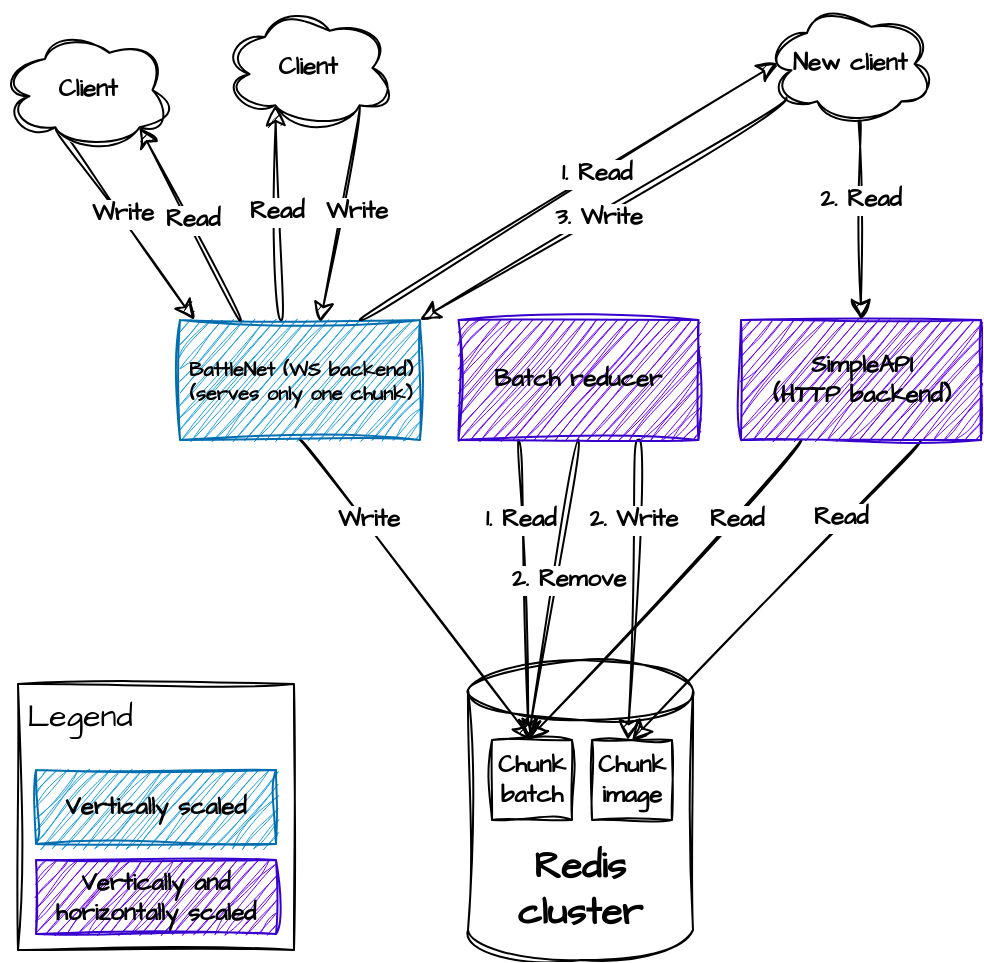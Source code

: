 <mxfile version="24.8.4">
  <diagram id="u57AqEZIpZNnvEgRTM_I" name="Страница — 1">
    <mxGraphModel dx="1003" dy="683" grid="1" gridSize="10" guides="1" tooltips="1" connect="1" arrows="1" fold="1" page="1" pageScale="1" pageWidth="1" pageHeight="1" math="0" shadow="0">
      <root>
        <mxCell id="0" />
        <mxCell id="1" parent="0" />
        <mxCell id="4hBZCaStK4hO_Ke5i-zd-10" style="edgeStyle=none;curved=1;rounded=0;sketch=1;hachureGap=4;jiggle=2;curveFitting=1;orthogonalLoop=1;jettySize=auto;html=1;fontFamily=Architects Daughter;fontSource=https%3A%2F%2Ffonts.googleapis.com%2Fcss%3Ffamily%3DArchitects%2BDaughter;fontSize=12;startSize=8;endSize=8;entryX=0.06;entryY=-0.001;entryDx=0;entryDy=0;exitX=0.31;exitY=0.8;exitDx=0;exitDy=0;exitPerimeter=0;entryPerimeter=0;" edge="1" parent="1" source="4hBZCaStK4hO_Ke5i-zd-84" target="4hBZCaStK4hO_Ke5i-zd-22">
          <mxGeometry relative="1" as="geometry">
            <mxPoint x="-164" y="4.854" as="sourcePoint" />
            <mxPoint x="-11.126" y="24" as="targetPoint" />
          </mxGeometry>
        </mxCell>
        <mxCell id="4hBZCaStK4hO_Ke5i-zd-41" value="Write" style="edgeLabel;html=1;align=center;verticalAlign=middle;resizable=0;points=[];fontSize=12;sketch=1;hachureGap=4;jiggle=2;curveFitting=1;fontFamily=Architects Daughter;fontSource=https%3A%2F%2Ffonts.googleapis.com%2Fcss%3Ffamily%3DArchitects%2BDaughter;fontStyle=1" vertex="1" connectable="0" parent="4hBZCaStK4hO_Ke5i-zd-10">
          <mxGeometry x="0.143" y="1" relative="1" as="geometry">
            <mxPoint x="-8" y="-11" as="offset" />
          </mxGeometry>
        </mxCell>
        <mxCell id="4hBZCaStK4hO_Ke5i-zd-9" style="edgeStyle=none;curved=1;rounded=0;sketch=1;hachureGap=4;jiggle=2;curveFitting=1;orthogonalLoop=1;jettySize=auto;html=1;fontFamily=Architects Daughter;fontSource=https%3A%2F%2Ffonts.googleapis.com%2Fcss%3Ffamily%3DArchitects%2BDaughter;fontSize=12;startSize=8;endSize=8;entryX=0.585;entryY=0.022;entryDx=0;entryDy=0;exitX=0.8;exitY=0.8;exitDx=0;exitDy=0;exitPerimeter=0;entryPerimeter=0;" edge="1" parent="1" source="4hBZCaStK4hO_Ke5i-zd-85" target="4hBZCaStK4hO_Ke5i-zd-22">
          <mxGeometry relative="1" as="geometry">
            <mxPoint x="1.724" y="-5" as="sourcePoint" />
            <mxPoint x="79.635" y="24" as="targetPoint" />
          </mxGeometry>
        </mxCell>
        <mxCell id="4hBZCaStK4hO_Ke5i-zd-43" value="Write" style="edgeLabel;html=1;align=center;verticalAlign=middle;resizable=0;points=[];fontSize=12;sketch=1;hachureGap=4;jiggle=2;curveFitting=1;fontFamily=Architects Daughter;fontSource=https%3A%2F%2Ffonts.googleapis.com%2Fcss%3Ffamily%3DArchitects%2BDaughter;fontStyle=1" vertex="1" connectable="0" parent="4hBZCaStK4hO_Ke5i-zd-9">
          <mxGeometry x="-0.095" y="2" relative="1" as="geometry">
            <mxPoint x="5" y="4" as="offset" />
          </mxGeometry>
        </mxCell>
        <mxCell id="4hBZCaStK4hO_Ke5i-zd-17" value="" style="shape=cylinder3;whiteSpace=wrap;html=1;boundedLbl=1;backgroundOutline=1;size=15;sketch=1;hachureGap=4;jiggle=2;curveFitting=1;fontFamily=Architects Daughter;fontSource=https%3A%2F%2Ffonts.googleapis.com%2Fcss%3Ffamily%3DArchitects%2BDaughter;fontStyle=1" vertex="1" parent="1">
          <mxGeometry x="30" y="240" width="112.5" height="150" as="geometry" />
        </mxCell>
        <mxCell id="4hBZCaStK4hO_Ke5i-zd-18" value="Chunk batch" style="whiteSpace=wrap;html=1;aspect=fixed;sketch=1;hachureGap=4;jiggle=2;curveFitting=1;fontFamily=Architects Daughter;fontSource=https%3A%2F%2Ffonts.googleapis.com%2Fcss%3Ffamily%3DArchitects%2BDaughter;fontStyle=1" vertex="1" parent="1">
          <mxGeometry x="42" y="280" width="40" height="40" as="geometry" />
        </mxCell>
        <mxCell id="4hBZCaStK4hO_Ke5i-zd-21" value="Chunk image" style="whiteSpace=wrap;html=1;aspect=fixed;sketch=1;hachureGap=4;jiggle=2;curveFitting=1;fontFamily=Architects Daughter;fontSource=https%3A%2F%2Ffonts.googleapis.com%2Fcss%3Ffamily%3DArchitects%2BDaughter;fontStyle=1" vertex="1" parent="1">
          <mxGeometry x="92" y="280" width="40" height="40" as="geometry" />
        </mxCell>
        <mxCell id="4hBZCaStK4hO_Ke5i-zd-23" style="edgeStyle=none;curved=1;rounded=0;sketch=1;hachureGap=4;jiggle=2;curveFitting=1;orthogonalLoop=1;jettySize=auto;html=1;exitX=0.5;exitY=1;exitDx=0;exitDy=0;entryX=0.5;entryY=0;entryDx=0;entryDy=0;fontFamily=Architects Daughter;fontSource=https%3A%2F%2Ffonts.googleapis.com%2Fcss%3Ffamily%3DArchitects%2BDaughter;fontSize=12;startSize=8;endSize=8;" edge="1" parent="1" source="4hBZCaStK4hO_Ke5i-zd-22" target="4hBZCaStK4hO_Ke5i-zd-18">
          <mxGeometry relative="1" as="geometry" />
        </mxCell>
        <mxCell id="4hBZCaStK4hO_Ke5i-zd-29" value="Write" style="edgeLabel;html=1;align=center;verticalAlign=middle;resizable=0;points=[];fontSize=12;sketch=1;hachureGap=4;jiggle=2;curveFitting=1;fontFamily=Architects Daughter;fontSource=https%3A%2F%2Ffonts.googleapis.com%2Fcss%3Ffamily%3DArchitects%2BDaughter;fontStyle=1" vertex="1" connectable="0" parent="4hBZCaStK4hO_Ke5i-zd-23">
          <mxGeometry x="-0.216" relative="1" as="geometry">
            <mxPoint x="-12" y="-19" as="offset" />
          </mxGeometry>
        </mxCell>
        <mxCell id="4hBZCaStK4hO_Ke5i-zd-38" style="edgeStyle=none;curved=1;rounded=0;sketch=1;hachureGap=4;jiggle=2;curveFitting=1;orthogonalLoop=1;jettySize=auto;html=1;fontFamily=Architects Daughter;fontSource=https%3A%2F%2Ffonts.googleapis.com%2Fcss%3Ffamily%3DArchitects%2BDaughter;fontSize=12;startSize=8;endSize=8;entryX=0.31;entryY=0.8;entryDx=0;entryDy=0;entryPerimeter=0;exitX=0.418;exitY=-0.001;exitDx=0;exitDy=0;exitPerimeter=0;" edge="1" parent="1" source="4hBZCaStK4hO_Ke5i-zd-22" target="4hBZCaStK4hO_Ke5i-zd-85">
          <mxGeometry relative="1" as="geometry">
            <mxPoint x="-58" y="69" as="sourcePoint" />
            <mxPoint x="-11" y="-45" as="targetPoint" />
          </mxGeometry>
        </mxCell>
        <mxCell id="4hBZCaStK4hO_Ke5i-zd-44" value="Read" style="edgeLabel;html=1;align=center;verticalAlign=middle;resizable=0;points=[];fontSize=12;sketch=1;hachureGap=4;jiggle=2;curveFitting=1;fontFamily=Architects Daughter;fontSource=https%3A%2F%2Ffonts.googleapis.com%2Fcss%3Ffamily%3DArchitects%2BDaughter;fontStyle=1" vertex="1" connectable="0" parent="4hBZCaStK4hO_Ke5i-zd-38">
          <mxGeometry x="0.132" y="3" relative="1" as="geometry">
            <mxPoint x="2" y="7" as="offset" />
          </mxGeometry>
        </mxCell>
        <mxCell id="4hBZCaStK4hO_Ke5i-zd-22" value="&lt;span style=&quot;text-wrap-mode: nowrap; font-size: 10px;&quot;&gt;BattleNet (WS backend)&lt;/span&gt;&lt;div style=&quot;font-size: 10px;&quot;&gt;&lt;span style=&quot;text-wrap-mode: nowrap; font-size: 10px;&quot;&gt;(&lt;/span&gt;&lt;span style=&quot;background-color: initial; text-wrap-mode: nowrap; font-size: 10px;&quot;&gt;serves only one chunk&lt;/span&gt;&lt;span style=&quot;text-wrap-mode: nowrap; background-color: initial; font-size: 10px;&quot;&gt;)&lt;/span&gt;&lt;/div&gt;" style="rounded=0;html=1;sketch=1;hachureGap=4;jiggle=2;curveFitting=1;fontFamily=Architects Daughter;fontSource=https%3A%2F%2Ffonts.googleapis.com%2Fcss%3Ffamily%3DArchitects%2BDaughter;fontSize=10;strokeColor=#006EAF;align=center;verticalAlign=middle;fontColor=#000000;fillColor=#1ba1e2;fontStyle=1" vertex="1" parent="1">
          <mxGeometry x="-114" y="70" width="120" height="60" as="geometry" />
        </mxCell>
        <mxCell id="4hBZCaStK4hO_Ke5i-zd-24" value="Redis cluster" style="text;html=1;align=center;verticalAlign=middle;whiteSpace=wrap;rounded=0;fontSize=19;fontFamily=Architects Daughter;fontSource=https%3A%2F%2Ffonts.googleapis.com%2Fcss%3Ffamily%3DArchitects%2BDaughter;fontStyle=1" vertex="1" parent="1">
          <mxGeometry x="56.25" y="340" width="60" height="30" as="geometry" />
        </mxCell>
        <mxCell id="4hBZCaStK4hO_Ke5i-zd-26" style="edgeStyle=none;curved=1;rounded=0;sketch=1;hachureGap=4;jiggle=2;curveFitting=1;orthogonalLoop=1;jettySize=auto;html=1;exitX=0.25;exitY=1;exitDx=0;exitDy=0;fontFamily=Architects Daughter;fontSource=https%3A%2F%2Ffonts.googleapis.com%2Fcss%3Ffamily%3DArchitects%2BDaughter;fontSize=12;startSize=8;endSize=8;" edge="1" parent="1" source="4hBZCaStK4hO_Ke5i-zd-25">
          <mxGeometry relative="1" as="geometry">
            <mxPoint x="60" y="280" as="targetPoint" />
          </mxGeometry>
        </mxCell>
        <mxCell id="4hBZCaStK4hO_Ke5i-zd-36" value="Read" style="edgeLabel;html=1;align=center;verticalAlign=middle;resizable=0;points=[];fontSize=12;sketch=1;hachureGap=4;jiggle=2;curveFitting=1;fontFamily=Architects Daughter;fontSource=https%3A%2F%2Ffonts.googleapis.com%2Fcss%3Ffamily%3DArchitects%2BDaughter;fontStyle=1" vertex="1" connectable="0" parent="4hBZCaStK4hO_Ke5i-zd-26">
          <mxGeometry x="-0.179" y="5" relative="1" as="geometry">
            <mxPoint x="20" y="-25" as="offset" />
          </mxGeometry>
        </mxCell>
        <mxCell id="4hBZCaStK4hO_Ke5i-zd-27" style="edgeStyle=none;curved=1;rounded=0;sketch=1;hachureGap=4;jiggle=2;curveFitting=1;orthogonalLoop=1;jettySize=auto;html=1;exitX=0.75;exitY=1;exitDx=0;exitDy=0;entryX=0.5;entryY=0;entryDx=0;entryDy=0;fontFamily=Architects Daughter;fontSource=https%3A%2F%2Ffonts.googleapis.com%2Fcss%3Ffamily%3DArchitects%2BDaughter;fontSize=12;startSize=8;endSize=8;" edge="1" parent="1" source="4hBZCaStK4hO_Ke5i-zd-25" target="4hBZCaStK4hO_Ke5i-zd-21">
          <mxGeometry relative="1" as="geometry" />
        </mxCell>
        <mxCell id="4hBZCaStK4hO_Ke5i-zd-33" value="Read" style="edgeLabel;html=1;align=center;verticalAlign=middle;resizable=0;points=[];fontSize=12;sketch=1;hachureGap=4;jiggle=2;curveFitting=1;fontFamily=Architects Daughter;fontSource=https%3A%2F%2Ffonts.googleapis.com%2Fcss%3Ffamily%3DArchitects%2BDaughter;fontStyle=1" vertex="1" connectable="0" parent="4hBZCaStK4hO_Ke5i-zd-27">
          <mxGeometry x="-0.024" y="1" relative="1" as="geometry">
            <mxPoint x="29" y="-35" as="offset" />
          </mxGeometry>
        </mxCell>
        <mxCell id="4hBZCaStK4hO_Ke5i-zd-25" value="&lt;div&gt;&lt;span style=&quot;text-wrap-mode: nowrap; background-color: initial;&quot;&gt;SimpleAPI&lt;/span&gt;&lt;/div&gt;&lt;div&gt;&lt;span style=&quot;text-wrap-mode: nowrap; background-color: initial;&quot;&gt;(HTTP backend)&lt;/span&gt;&lt;/div&gt;" style="rounded=0;html=1;sketch=1;hachureGap=4;jiggle=2;curveFitting=1;fontFamily=Architects Daughter;fontSource=https%3A%2F%2Ffonts.googleapis.com%2Fcss%3Ffamily%3DArchitects%2BDaughter;whiteSpace=wrap;fontSize=12;strokeColor=#3700CC;align=center;verticalAlign=middle;fontColor=#000000;fillColor=#6a00ff;fontStyle=1" vertex="1" parent="1">
          <mxGeometry x="166.5" y="70" width="120" height="60" as="geometry" />
        </mxCell>
        <mxCell id="4hBZCaStK4hO_Ke5i-zd-37" style="edgeStyle=none;curved=1;rounded=0;sketch=1;hachureGap=4;jiggle=2;curveFitting=1;orthogonalLoop=1;jettySize=auto;html=1;exitX=0.25;exitY=0;exitDx=0;exitDy=0;entryX=0.8;entryY=0.8;entryDx=0;entryDy=0;entryPerimeter=0;fontFamily=Architects Daughter;fontSource=https%3A%2F%2Ffonts.googleapis.com%2Fcss%3Ffamily%3DArchitects%2BDaughter;fontSize=12;startSize=8;endSize=8;" edge="1" parent="1" source="4hBZCaStK4hO_Ke5i-zd-22" target="4hBZCaStK4hO_Ke5i-zd-84">
          <mxGeometry relative="1" as="geometry">
            <mxPoint x="-164" y="-20" as="targetPoint" />
          </mxGeometry>
        </mxCell>
        <mxCell id="4hBZCaStK4hO_Ke5i-zd-42" value="Read" style="edgeLabel;html=1;align=center;verticalAlign=middle;resizable=0;points=[];fontSize=12;sketch=1;hachureGap=4;jiggle=2;curveFitting=1;fontFamily=Architects Daughter;fontSource=https%3A%2F%2Ffonts.googleapis.com%2Fcss%3Ffamily%3DArchitects%2BDaughter;fontStyle=1" vertex="1" connectable="0" parent="4hBZCaStK4hO_Ke5i-zd-37">
          <mxGeometry x="0.02" y="-1" relative="1" as="geometry">
            <mxPoint y="-1" as="offset" />
          </mxGeometry>
        </mxCell>
        <mxCell id="4hBZCaStK4hO_Ke5i-zd-54" value="1. Read" style="edgeStyle=none;curved=1;rounded=0;sketch=1;hachureGap=4;jiggle=2;curveFitting=1;orthogonalLoop=1;jettySize=auto;html=1;exitX=0.25;exitY=1;exitDx=0;exitDy=0;fontFamily=Architects Daughter;fontSource=https%3A%2F%2Ffonts.googleapis.com%2Fcss%3Ffamily%3DArchitects%2BDaughter;fontSize=12;startSize=8;endSize=8;fontStyle=1" edge="1" parent="1" source="4hBZCaStK4hO_Ke5i-zd-49">
          <mxGeometry x="-0.467" y="-1" relative="1" as="geometry">
            <mxPoint x="60.333" y="280" as="targetPoint" />
            <mxPoint as="offset" />
          </mxGeometry>
        </mxCell>
        <mxCell id="4hBZCaStK4hO_Ke5i-zd-55" value="&amp;nbsp;2. Write" style="edgeStyle=none;curved=1;rounded=0;sketch=1;hachureGap=4;jiggle=2;curveFitting=1;orthogonalLoop=1;jettySize=auto;html=1;exitX=0.75;exitY=1;exitDx=0;exitDy=0;fontFamily=Architects Daughter;fontSource=https%3A%2F%2Ffonts.googleapis.com%2Fcss%3Ffamily%3DArchitects%2BDaughter;fontSize=12;startSize=8;endSize=8;fontStyle=1" edge="1" parent="1" source="4hBZCaStK4hO_Ke5i-zd-49">
          <mxGeometry x="-0.465" y="-4" relative="1" as="geometry">
            <mxPoint x="110" y="280" as="targetPoint" />
            <mxPoint as="offset" />
          </mxGeometry>
        </mxCell>
        <mxCell id="4hBZCaStK4hO_Ke5i-zd-108" value="2. Remove" style="edgeStyle=none;curved=1;rounded=0;sketch=1;hachureGap=4;jiggle=2;curveFitting=1;orthogonalLoop=1;jettySize=auto;html=1;exitX=0.5;exitY=1;exitDx=0;exitDy=0;fontFamily=Architects Daughter;fontSource=https%3A%2F%2Ffonts.googleapis.com%2Fcss%3Ffamily%3DArchitects%2BDaughter;fontSize=12;startSize=8;endSize=8;fontStyle=1" edge="1" parent="1" source="4hBZCaStK4hO_Ke5i-zd-49">
          <mxGeometry x="-0.081" y="6" relative="1" as="geometry">
            <mxPoint x="60" y="280" as="targetPoint" />
            <mxPoint as="offset" />
          </mxGeometry>
        </mxCell>
        <mxCell id="4hBZCaStK4hO_Ke5i-zd-49" value="&lt;font style=&quot;font-size: 12px;&quot; color=&quot;#000000&quot;&gt;Batch reducer&lt;/font&gt;" style="rounded=0;whiteSpace=wrap;html=1;sketch=1;hachureGap=4;jiggle=2;curveFitting=1;fontFamily=Architects Daughter;fontSource=https%3A%2F%2Ffonts.googleapis.com%2Fcss%3Ffamily%3DArchitects%2BDaughter;fillColor=#6a00ff;strokeColor=#3700CC;align=center;verticalAlign=middle;fontSize=12;fontColor=#000000;fontStyle=1;" vertex="1" parent="1">
          <mxGeometry x="25.25" y="70" width="120" height="60" as="geometry" />
        </mxCell>
        <mxCell id="4hBZCaStK4hO_Ke5i-zd-84" value="Client" style="ellipse;shape=cloud;whiteSpace=wrap;html=1;sketch=1;hachureGap=4;jiggle=2;curveFitting=1;fontFamily=Architects Daughter;fontSource=https%3A%2F%2Ffonts.googleapis.com%2Fcss%3Ffamily%3DArchitects%2BDaughter;fontStyle=1" vertex="1" parent="1">
          <mxGeometry x="-203" y="-76" width="86" height="62" as="geometry" />
        </mxCell>
        <mxCell id="4hBZCaStK4hO_Ke5i-zd-85" value="Client" style="ellipse;shape=cloud;whiteSpace=wrap;html=1;sketch=1;hachureGap=4;jiggle=2;curveFitting=1;fontFamily=Architects Daughter;fontSource=https%3A%2F%2Ffonts.googleapis.com%2Fcss%3Ffamily%3DArchitects%2BDaughter;fontStyle=1" vertex="1" parent="1">
          <mxGeometry x="-93" y="-87" width="86" height="62" as="geometry" />
        </mxCell>
        <mxCell id="4hBZCaStK4hO_Ke5i-zd-87" value="2. Read" style="edgeStyle=none;curved=1;rounded=0;sketch=1;hachureGap=4;jiggle=2;curveFitting=1;orthogonalLoop=1;jettySize=auto;html=1;exitX=0.55;exitY=0.95;exitDx=0;exitDy=0;exitPerimeter=0;entryX=0.5;entryY=0;entryDx=0;entryDy=0;fontFamily=Architects Daughter;fontSource=https%3A%2F%2Ffonts.googleapis.com%2Fcss%3Ffamily%3DArchitects%2BDaughter;fontSize=12;startSize=8;endSize=8;fontStyle=1" edge="1" parent="1" source="4hBZCaStK4hO_Ke5i-zd-89" target="4hBZCaStK4hO_Ke5i-zd-25">
          <mxGeometry x="-0.199" relative="1" as="geometry">
            <mxPoint x="225.7" y="-16.55" as="sourcePoint" />
            <mxPoint as="offset" />
          </mxGeometry>
        </mxCell>
        <mxCell id="4hBZCaStK4hO_Ke5i-zd-89" value="New client" style="ellipse;shape=cloud;whiteSpace=wrap;html=1;sketch=1;hachureGap=4;jiggle=2;curveFitting=1;fontFamily=Architects Daughter;fontSource=https%3A%2F%2Ffonts.googleapis.com%2Fcss%3Ffamily%3DArchitects%2BDaughter;fontStyle=1" vertex="1" parent="1">
          <mxGeometry x="178" y="-89" width="86" height="62" as="geometry" />
        </mxCell>
        <mxCell id="4hBZCaStK4hO_Ke5i-zd-90" value="" style="group" vertex="1" connectable="0" parent="1">
          <mxGeometry x="-195" y="252" width="138" height="133" as="geometry" />
        </mxCell>
        <mxCell id="4hBZCaStK4hO_Ke5i-zd-70" value="" style="rounded=0;whiteSpace=wrap;html=1;sketch=1;hachureGap=4;jiggle=2;curveFitting=1;fontFamily=Architects Daughter;fontSource=https%3A%2F%2Ffonts.googleapis.com%2Fcss%3Ffamily%3DArchitects%2BDaughter;fillColor=none;" vertex="1" parent="4hBZCaStK4hO_Ke5i-zd-90">
          <mxGeometry width="138" height="133" as="geometry" />
        </mxCell>
        <mxCell id="4hBZCaStK4hO_Ke5i-zd-77" value="Legend" style="text;html=1;align=center;verticalAlign=middle;whiteSpace=wrap;rounded=0;fontSize=16;fontFamily=Architects Daughter;fontSource=https%3A%2F%2Ffonts.googleapis.com%2Fcss%3Ffamily%3DArchitects%2BDaughter;" vertex="1" parent="4hBZCaStK4hO_Ke5i-zd-90">
          <mxGeometry x="1" y="1" width="60" height="30" as="geometry" />
        </mxCell>
        <mxCell id="4hBZCaStK4hO_Ke5i-zd-72" value="&lt;span style=&quot;color: rgb(0, 0, 0); text-align: left;&quot;&gt;Vertically scaled&lt;/span&gt;" style="rounded=0;whiteSpace=wrap;html=1;sketch=1;hachureGap=4;jiggle=2;curveFitting=1;fontFamily=Architects Daughter;fontSource=https%3A%2F%2Ffonts.googleapis.com%2Fcss%3Ffamily%3DArchitects%2BDaughter;fillColor=#1ba1e2;strokeColor=#006EAF;fontColor=#ffffff;fontStyle=1" vertex="1" parent="4hBZCaStK4hO_Ke5i-zd-90">
          <mxGeometry x="9" y="43" width="120" height="37" as="geometry" />
        </mxCell>
        <mxCell id="4hBZCaStK4hO_Ke5i-zd-76" value="&lt;span style=&quot;color: rgb(0, 0, 0); text-align: left;&quot;&gt;Vertically and horizontally scaled&lt;/span&gt;" style="rounded=0;whiteSpace=wrap;html=1;sketch=1;hachureGap=4;jiggle=2;curveFitting=1;fontFamily=Architects Daughter;fontSource=https%3A%2F%2Ffonts.googleapis.com%2Fcss%3Ffamily%3DArchitects%2BDaughter;fillColor=#6a00ff;strokeColor=#3700CC;fontColor=#000000;fontStyle=1;align=center;verticalAlign=middle;fontSize=12;" vertex="1" parent="4hBZCaStK4hO_Ke5i-zd-90">
          <mxGeometry x="9" y="88" width="120" height="37" as="geometry" />
        </mxCell>
        <mxCell id="4hBZCaStK4hO_Ke5i-zd-98" style="edgeStyle=none;curved=1;rounded=0;sketch=1;hachureGap=4;jiggle=2;curveFitting=1;orthogonalLoop=1;jettySize=auto;html=1;entryX=0.078;entryY=0.491;entryDx=0;entryDy=0;entryPerimeter=0;fontFamily=Architects Daughter;fontSource=https%3A%2F%2Ffonts.googleapis.com%2Fcss%3Ffamily%3DArchitects%2BDaughter;fontSize=12;startSize=8;endSize=8;exitX=0.75;exitY=0;exitDx=0;exitDy=0;" edge="1" parent="1" source="4hBZCaStK4hO_Ke5i-zd-22" target="4hBZCaStK4hO_Ke5i-zd-89">
          <mxGeometry relative="1" as="geometry">
            <mxPoint x="30" y="10" as="sourcePoint" />
          </mxGeometry>
        </mxCell>
        <mxCell id="4hBZCaStK4hO_Ke5i-zd-100" value="1. Read" style="edgeLabel;html=1;align=center;verticalAlign=middle;resizable=0;points=[];fontSize=12;sketch=1;hachureGap=4;jiggle=2;curveFitting=1;fontFamily=Architects Daughter;fontSource=https%3A%2F%2Ffonts.googleapis.com%2Fcss%3Ffamily%3DArchitects%2BDaughter;fontStyle=1" vertex="1" connectable="0" parent="4hBZCaStK4hO_Ke5i-zd-98">
          <mxGeometry x="0.129" y="1" relative="1" as="geometry">
            <mxPoint as="offset" />
          </mxGeometry>
        </mxCell>
        <mxCell id="4hBZCaStK4hO_Ke5i-zd-99" style="edgeStyle=none;curved=1;rounded=0;sketch=1;hachureGap=4;jiggle=2;curveFitting=1;orthogonalLoop=1;jettySize=auto;html=1;exitX=0.13;exitY=0.77;exitDx=0;exitDy=0;exitPerimeter=0;entryX=1;entryY=0;entryDx=0;entryDy=0;fontFamily=Architects Daughter;fontSource=https%3A%2F%2Ffonts.googleapis.com%2Fcss%3Ffamily%3DArchitects%2BDaughter;fontSize=12;startSize=8;endSize=8;" edge="1" parent="1" source="4hBZCaStK4hO_Ke5i-zd-89" target="4hBZCaStK4hO_Ke5i-zd-22">
          <mxGeometry relative="1" as="geometry" />
        </mxCell>
        <mxCell id="4hBZCaStK4hO_Ke5i-zd-101" value="3. Write" style="edgeLabel;html=1;align=center;verticalAlign=middle;resizable=0;points=[];fontSize=12;sketch=1;hachureGap=4;jiggle=2;curveFitting=1;fontFamily=Architects Daughter;fontSource=https%3A%2F%2Ffonts.googleapis.com%2Fcss%3Ffamily%3DArchitects%2BDaughter;fontStyle=1" vertex="1" connectable="0" parent="4hBZCaStK4hO_Ke5i-zd-99">
          <mxGeometry x="0.131" relative="1" as="geometry">
            <mxPoint x="9" y="-3" as="offset" />
          </mxGeometry>
        </mxCell>
      </root>
    </mxGraphModel>
  </diagram>
</mxfile>
